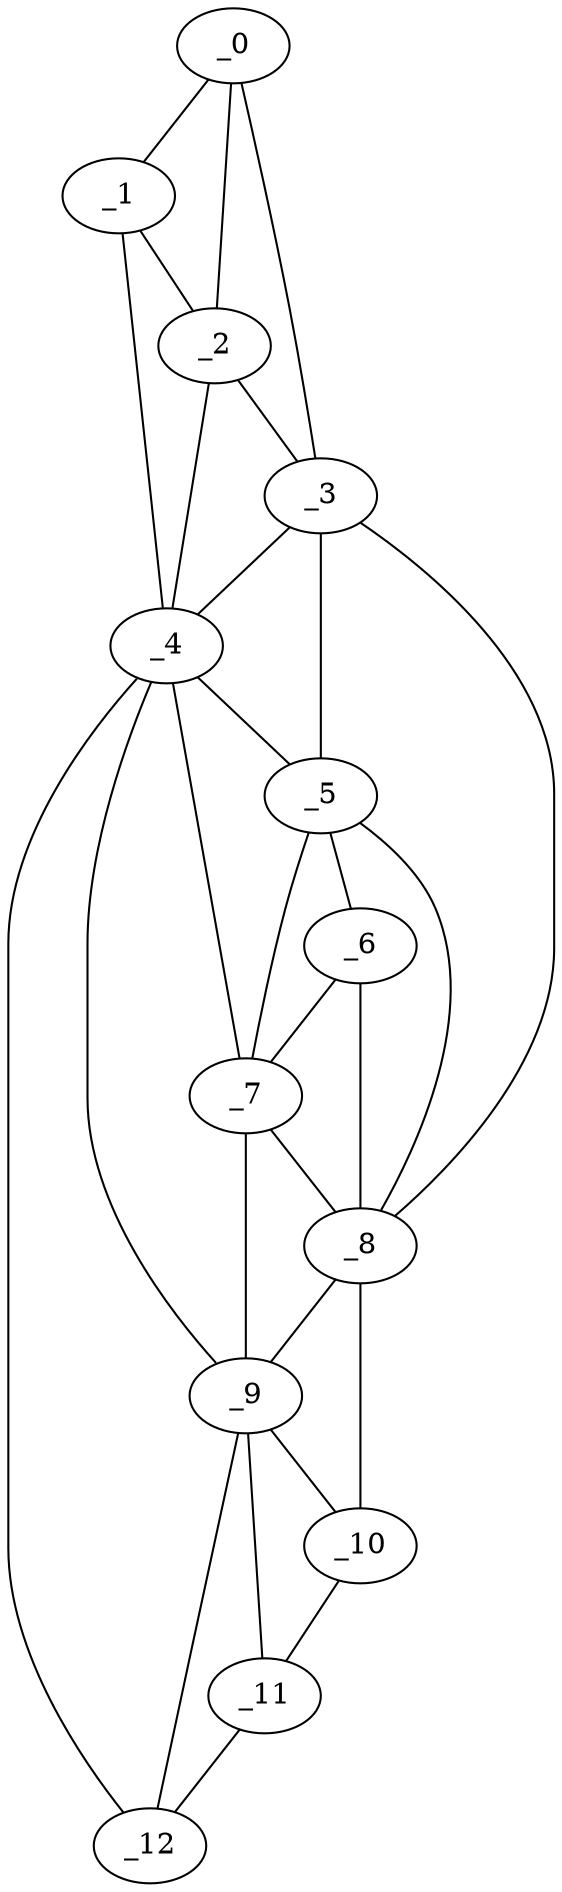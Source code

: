 graph "obj11__300.gxl" {
	_0	 [x=37,
		y=23];
	_1	 [x=39,
		y=46];
	_0 -- _1	 [valence=1];
	_2	 [x=40,
		y=35];
	_0 -- _2	 [valence=1];
	_3	 [x=52,
		y=22];
	_0 -- _3	 [valence=1];
	_1 -- _2	 [valence=2];
	_4	 [x=61,
		y=48];
	_1 -- _4	 [valence=1];
	_2 -- _3	 [valence=2];
	_2 -- _4	 [valence=1];
	_3 -- _4	 [valence=2];
	_5	 [x=71,
		y=21];
	_3 -- _5	 [valence=1];
	_8	 [x=86,
		y=20];
	_3 -- _8	 [valence=1];
	_4 -- _5	 [valence=2];
	_7	 [x=79,
		y=24];
	_4 -- _7	 [valence=2];
	_9	 [x=106,
		y=25];
	_4 -- _9	 [valence=2];
	_12	 [x=117,
		y=33];
	_4 -- _12	 [valence=1];
	_6	 [x=75,
		y=21];
	_5 -- _6	 [valence=2];
	_5 -- _7	 [valence=2];
	_5 -- _8	 [valence=2];
	_6 -- _7	 [valence=2];
	_6 -- _8	 [valence=1];
	_7 -- _8	 [valence=1];
	_7 -- _9	 [valence=2];
	_8 -- _9	 [valence=2];
	_10	 [x=109,
		y=19];
	_8 -- _10	 [valence=1];
	_9 -- _10	 [valence=1];
	_11	 [x=114,
		y=27];
	_9 -- _11	 [valence=2];
	_9 -- _12	 [valence=1];
	_10 -- _11	 [valence=1];
	_11 -- _12	 [valence=1];
}
